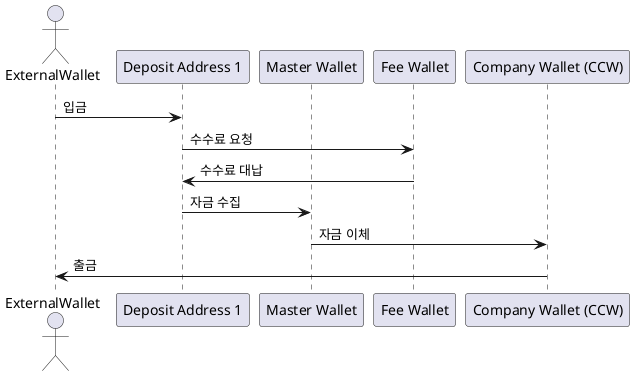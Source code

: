 @startuml
actor ExternalWallet as EW
participant "Deposit Address 1" as DA1
participant "Master Wallet" as MW
participant "Fee Wallet" as FW
participant "Company Wallet (CCW)" as CW

EW -> DA1 : 입금

DA1 -> FW : 수수료 요청
FW -> DA1 : 수수료 대납

DA1 -> MW : 자금 수집

MW -> CW : 자금 이체

CW -> EW : 출금

@enduml
